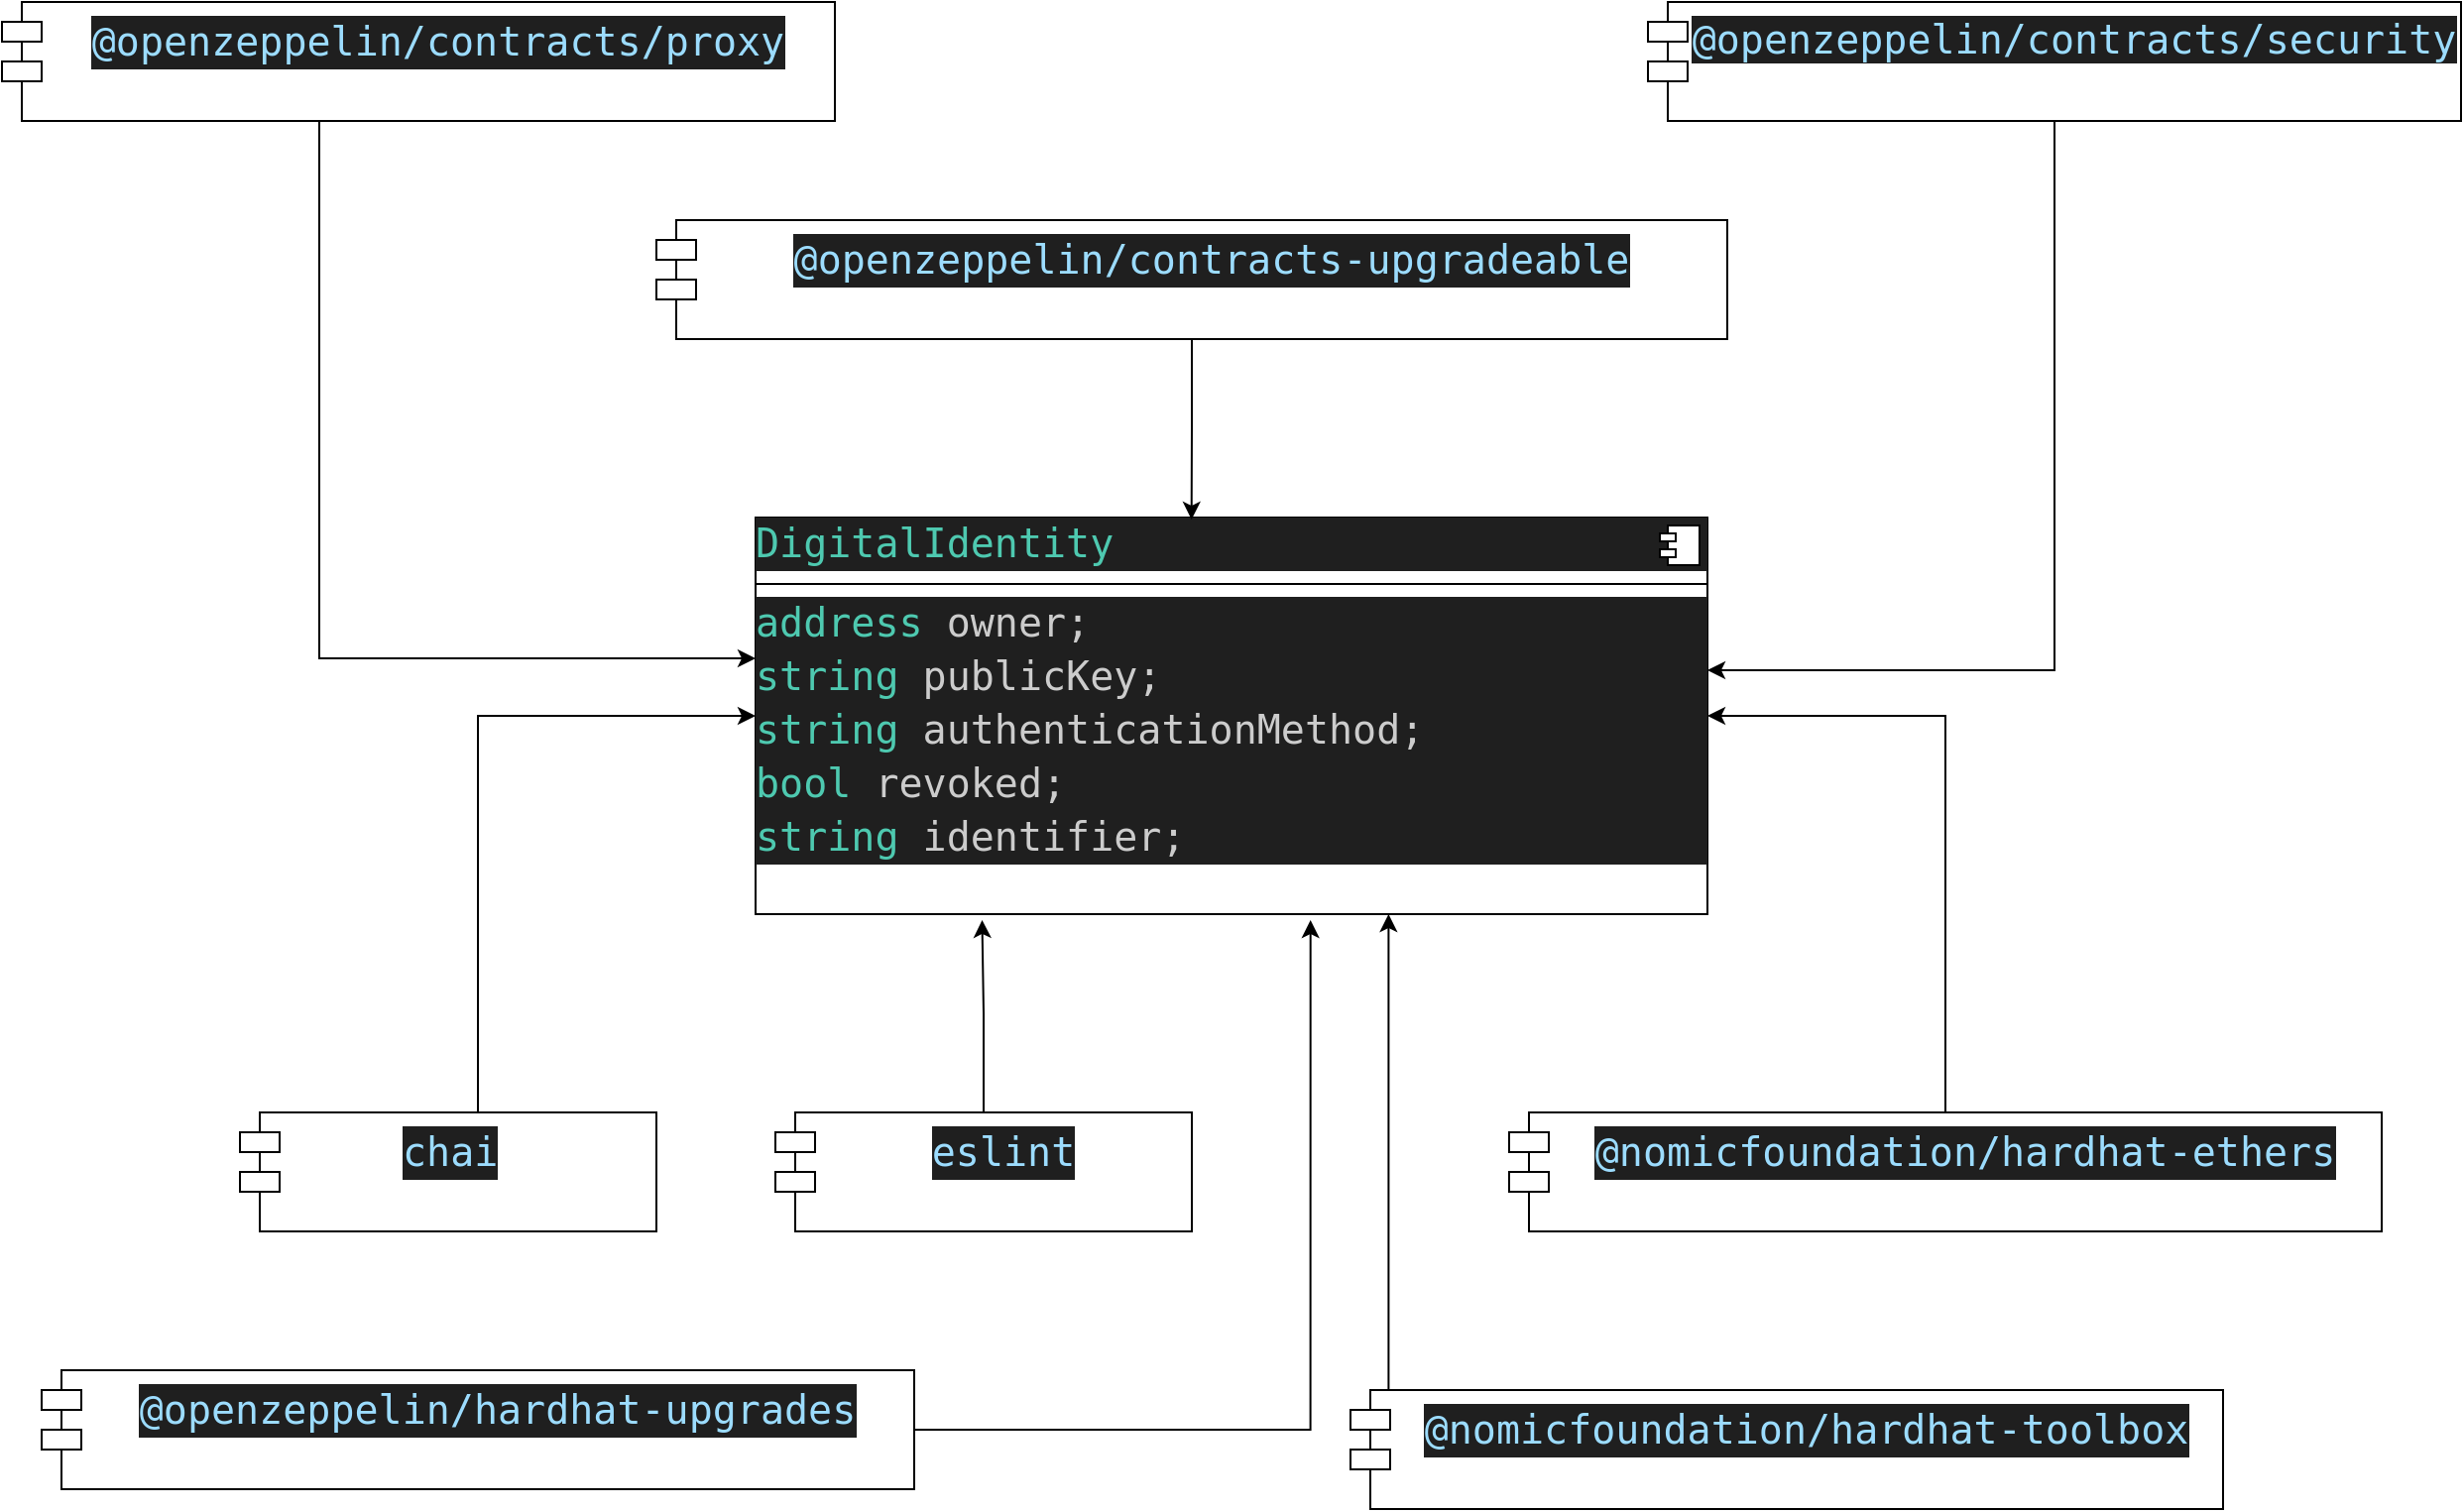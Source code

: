 <mxfile version="24.8.4" pages="2">
  <diagram name="Page-1" id="rN1usFw5A0tOMssHL1oh">
    <mxGraphModel dx="1364" dy="793" grid="1" gridSize="10" guides="1" tooltips="1" connect="1" arrows="1" fold="1" page="1" pageScale="1" pageWidth="850" pageHeight="1100" math="0" shadow="0">
      <root>
        <mxCell id="0" />
        <mxCell id="1" parent="0" />
        <mxCell id="nD6LJxrzYYjDcoR9Uwut-1" value="&lt;div style=&quot;color: rgb(204, 204, 204); background-color: rgb(31, 31, 31); font-family: &amp;quot;Droid Sans Mono&amp;quot;, &amp;quot;monospace&amp;quot;, monospace; font-size: 20px; line-height: 27px; white-space: pre;&quot;&gt;&lt;span style=&quot;color: #4ec9b0;&quot;&gt;DigitalIdentity&lt;/span&gt;&lt;/div&gt;&lt;hr size=&quot;1&quot; style=&quot;border-style:solid;&quot;&gt;&lt;div style=&quot;color: rgb(204, 204, 204); background-color: rgb(31, 31, 31); font-family: &amp;quot;Droid Sans Mono&amp;quot;, &amp;quot;monospace&amp;quot;, monospace; font-size: 20px; line-height: 27px; white-space: pre;&quot;&gt;&lt;div&gt;&lt;span style=&quot;color: #4ec9b0;&quot;&gt;address&lt;/span&gt; owner;&lt;/div&gt;&lt;div&gt;&lt;span style=&quot;color: #4ec9b0;&quot;&gt;string&lt;/span&gt; publicKey;&lt;/div&gt;&lt;div&gt;&lt;span style=&quot;color: #4ec9b0;&quot;&gt;string&lt;/span&gt; authenticationMethod;&lt;/div&gt;&lt;div&gt;&lt;span style=&quot;color: #4ec9b0;&quot;&gt;bool&lt;/span&gt; revoked;&lt;/div&gt;&lt;div&gt;&lt;span style=&quot;color: #4ec9b0;&quot;&gt;string&lt;/span&gt; identifier;&lt;/div&gt;&lt;/div&gt;" style="align=left;overflow=fill;html=1;dropTarget=0;whiteSpace=wrap;" vertex="1" parent="1">
          <mxGeometry x="400" y="370" width="480" height="200" as="geometry" />
        </mxCell>
        <mxCell id="nD6LJxrzYYjDcoR9Uwut-2" value="" style="shape=component;jettyWidth=8;jettyHeight=4;" vertex="1" parent="nD6LJxrzYYjDcoR9Uwut-1">
          <mxGeometry x="1" width="20" height="20" relative="1" as="geometry">
            <mxPoint x="-24" y="4" as="offset" />
          </mxGeometry>
        </mxCell>
        <mxCell id="nD6LJxrzYYjDcoR9Uwut-3" value="&lt;div style=&quot;color: rgb(204, 204, 204); background-color: rgb(31, 31, 31); font-family: &amp;quot;Droid Sans Mono&amp;quot;, &amp;quot;monospace&amp;quot;, monospace; font-size: 20px; line-height: 27px; white-space: pre;&quot;&gt;&lt;span style=&quot;color: #9cdcfe;&quot;&gt;@openzeppelin/contracts/proxy&lt;/span&gt;&lt;/div&gt;" style="shape=module;align=left;spacingLeft=20;align=center;verticalAlign=top;whiteSpace=wrap;html=1;" vertex="1" parent="1">
          <mxGeometry x="20" y="110" width="420" height="60" as="geometry" />
        </mxCell>
        <mxCell id="nD6LJxrzYYjDcoR9Uwut-4" value="&lt;div style=&quot;color: rgb(204, 204, 204); background-color: rgb(31, 31, 31); font-family: &amp;quot;Droid Sans Mono&amp;quot;, &amp;quot;monospace&amp;quot;, monospace; font-size: 20px; line-height: 27px; white-space: pre;&quot;&gt;&lt;span style=&quot;color: #9cdcfe;&quot;&gt;@openzeppelin/contracts-upgradeable&lt;/span&gt;&lt;/div&gt;" style="shape=module;align=left;spacingLeft=20;align=center;verticalAlign=top;whiteSpace=wrap;html=1;" vertex="1" parent="1">
          <mxGeometry x="350" y="220" width="540" height="60" as="geometry" />
        </mxCell>
        <mxCell id="nD6LJxrzYYjDcoR9Uwut-5" value="&lt;span style=&quot;color: rgb(156, 220, 254); font-family: &amp;quot;Droid Sans Mono&amp;quot;, &amp;quot;monospace&amp;quot;, monospace; font-size: 20px; white-space: pre; background-color: rgb(31, 31, 31);&quot;&gt;@openzeppelin/contracts/security&lt;/span&gt;" style="shape=module;align=left;spacingLeft=20;align=center;verticalAlign=top;whiteSpace=wrap;html=1;" vertex="1" parent="1">
          <mxGeometry x="850" y="110" width="410" height="60" as="geometry" />
        </mxCell>
        <mxCell id="nD6LJxrzYYjDcoR9Uwut-16" style="edgeStyle=orthogonalEdgeStyle;rounded=0;orthogonalLoop=1;jettySize=auto;html=1;entryX=0;entryY=0.5;entryDx=0;entryDy=0;" edge="1" parent="1" source="nD6LJxrzYYjDcoR9Uwut-7" target="nD6LJxrzYYjDcoR9Uwut-1">
          <mxGeometry relative="1" as="geometry">
            <Array as="points">
              <mxPoint x="260" y="470" />
            </Array>
          </mxGeometry>
        </mxCell>
        <mxCell id="nD6LJxrzYYjDcoR9Uwut-7" value="" style="shape=module;align=left;spacingLeft=20;align=center;verticalAlign=top;whiteSpace=wrap;html=1;" vertex="1" parent="1">
          <mxGeometry x="140" y="670" width="210" height="60" as="geometry" />
        </mxCell>
        <mxCell id="nD6LJxrzYYjDcoR9Uwut-8" value="&lt;div style=&quot;color: rgb(204, 204, 204); background-color: rgb(31, 31, 31); font-family: &amp;quot;Droid Sans Mono&amp;quot;, &amp;quot;monospace&amp;quot;, monospace; font-size: 20px; line-height: 27px; white-space: pre;&quot;&gt;&lt;span style=&quot;color: #9cdcfe;&quot;&gt;eslint&lt;/span&gt;&lt;/div&gt;" style="shape=module;align=left;spacingLeft=20;align=center;verticalAlign=top;whiteSpace=wrap;html=1;" vertex="1" parent="1">
          <mxGeometry x="410" y="670" width="210" height="60" as="geometry" />
        </mxCell>
        <mxCell id="nD6LJxrzYYjDcoR9Uwut-13" style="edgeStyle=orthogonalEdgeStyle;rounded=0;orthogonalLoop=1;jettySize=auto;html=1;entryX=1;entryY=0.5;entryDx=0;entryDy=0;" edge="1" parent="1" source="nD6LJxrzYYjDcoR9Uwut-9" target="nD6LJxrzYYjDcoR9Uwut-1">
          <mxGeometry relative="1" as="geometry" />
        </mxCell>
        <mxCell id="nD6LJxrzYYjDcoR9Uwut-9" value="&lt;div style=&quot;color: rgb(204, 204, 204); background-color: rgb(31, 31, 31); font-family: &amp;quot;Droid Sans Mono&amp;quot;, &amp;quot;monospace&amp;quot;, monospace; font-size: 20px; line-height: 27px; white-space: pre;&quot;&gt;&lt;span style=&quot;color: #9cdcfe;&quot;&gt;@nomicfoundation/hardhat-ethers&lt;/span&gt;&lt;/div&gt;" style="shape=module;align=left;spacingLeft=20;align=center;verticalAlign=top;whiteSpace=wrap;html=1;" vertex="1" parent="1">
          <mxGeometry x="780" y="670" width="440" height="60" as="geometry" />
        </mxCell>
        <mxCell id="nD6LJxrzYYjDcoR9Uwut-10" value="&lt;div style=&quot;color: #cccccc;background-color: #1f1f1f;font-family: &#39;Droid Sans Mono&#39;, &#39;monospace&#39;, monospace;font-weight: normal;font-size: 20px;line-height: 27px;white-space: pre;&quot;&gt;&lt;div&gt;&lt;span style=&quot;color: #9cdcfe;&quot;&gt;chai&lt;/span&gt;&lt;/div&gt;&lt;/div&gt;" style="text;whiteSpace=wrap;html=1;" vertex="1" parent="1">
          <mxGeometry x="220" y="670" width="80" height="50" as="geometry" />
        </mxCell>
        <mxCell id="nD6LJxrzYYjDcoR9Uwut-11" value="&lt;div style=&quot;color: rgb(204, 204, 204); background-color: rgb(31, 31, 31); font-family: &amp;quot;Droid Sans Mono&amp;quot;, &amp;quot;monospace&amp;quot;, monospace; font-size: 20px; line-height: 27px; white-space: pre;&quot;&gt;&lt;div style=&quot;line-height: 27px;&quot;&gt;&lt;span style=&quot;color: #9cdcfe;&quot;&gt;@nomicfoundation/hardhat-toolbox&lt;/span&gt;&lt;/div&gt;&lt;/div&gt;" style="shape=module;align=left;spacingLeft=20;align=center;verticalAlign=top;whiteSpace=wrap;html=1;" vertex="1" parent="1">
          <mxGeometry x="700" y="810" width="440" height="60" as="geometry" />
        </mxCell>
        <mxCell id="nD6LJxrzYYjDcoR9Uwut-14" style="edgeStyle=orthogonalEdgeStyle;rounded=0;orthogonalLoop=1;jettySize=auto;html=1;entryX=0.238;entryY=1.015;entryDx=0;entryDy=0;entryPerimeter=0;" edge="1" parent="1" source="nD6LJxrzYYjDcoR9Uwut-8" target="nD6LJxrzYYjDcoR9Uwut-1">
          <mxGeometry relative="1" as="geometry" />
        </mxCell>
        <mxCell id="nD6LJxrzYYjDcoR9Uwut-15" style="edgeStyle=orthogonalEdgeStyle;rounded=0;orthogonalLoop=1;jettySize=auto;html=1;entryX=0.665;entryY=1;entryDx=0;entryDy=0;entryPerimeter=0;" edge="1" parent="1" source="nD6LJxrzYYjDcoR9Uwut-11" target="nD6LJxrzYYjDcoR9Uwut-1">
          <mxGeometry relative="1" as="geometry">
            <Array as="points">
              <mxPoint x="720" y="690" />
            </Array>
          </mxGeometry>
        </mxCell>
        <mxCell id="nD6LJxrzYYjDcoR9Uwut-17" style="edgeStyle=orthogonalEdgeStyle;rounded=0;orthogonalLoop=1;jettySize=auto;html=1;entryX=0;entryY=0.355;entryDx=0;entryDy=0;entryPerimeter=0;" edge="1" parent="1" source="nD6LJxrzYYjDcoR9Uwut-3" target="nD6LJxrzYYjDcoR9Uwut-1">
          <mxGeometry relative="1" as="geometry">
            <Array as="points">
              <mxPoint x="180" y="441" />
            </Array>
          </mxGeometry>
        </mxCell>
        <mxCell id="nD6LJxrzYYjDcoR9Uwut-18" style="edgeStyle=orthogonalEdgeStyle;rounded=0;orthogonalLoop=1;jettySize=auto;html=1;entryX=0.458;entryY=0.005;entryDx=0;entryDy=0;entryPerimeter=0;" edge="1" parent="1" source="nD6LJxrzYYjDcoR9Uwut-4" target="nD6LJxrzYYjDcoR9Uwut-1">
          <mxGeometry relative="1" as="geometry" />
        </mxCell>
        <mxCell id="nD6LJxrzYYjDcoR9Uwut-19" value="&lt;div style=&quot;color: rgb(204, 204, 204); background-color: rgb(31, 31, 31); font-family: &amp;quot;Droid Sans Mono&amp;quot;, &amp;quot;monospace&amp;quot;, monospace; font-size: 20px; line-height: 27px; white-space: pre;&quot;&gt;&lt;div style=&quot;line-height: 27px;&quot;&gt;&lt;div style=&quot;line-height: 27px;&quot;&gt;&lt;span style=&quot;color: #9cdcfe;&quot;&gt;@openzeppelin/hardhat-upgrades&lt;/span&gt;&lt;/div&gt;&lt;/div&gt;&lt;/div&gt;" style="shape=module;align=left;spacingLeft=20;align=center;verticalAlign=top;whiteSpace=wrap;html=1;" vertex="1" parent="1">
          <mxGeometry x="40" y="800" width="440" height="60" as="geometry" />
        </mxCell>
        <mxCell id="nD6LJxrzYYjDcoR9Uwut-21" style="edgeStyle=orthogonalEdgeStyle;rounded=0;orthogonalLoop=1;jettySize=auto;html=1;entryX=0.583;entryY=1.015;entryDx=0;entryDy=0;entryPerimeter=0;" edge="1" parent="1" source="nD6LJxrzYYjDcoR9Uwut-19" target="nD6LJxrzYYjDcoR9Uwut-1">
          <mxGeometry relative="1" as="geometry">
            <Array as="points">
              <mxPoint x="680" y="830" />
            </Array>
          </mxGeometry>
        </mxCell>
        <mxCell id="nD6LJxrzYYjDcoR9Uwut-24" style="edgeStyle=orthogonalEdgeStyle;rounded=0;orthogonalLoop=1;jettySize=auto;html=1;entryX=1;entryY=0.385;entryDx=0;entryDy=0;entryPerimeter=0;" edge="1" parent="1" source="nD6LJxrzYYjDcoR9Uwut-5" target="nD6LJxrzYYjDcoR9Uwut-1">
          <mxGeometry relative="1" as="geometry" />
        </mxCell>
      </root>
    </mxGraphModel>
  </diagram>
  <diagram id="LMyeWxcQzf8CQsykWqeU" name="Page-2">
    <mxGraphModel dx="2214" dy="793" grid="1" gridSize="10" guides="1" tooltips="1" connect="1" arrows="1" fold="1" page="1" pageScale="1" pageWidth="850" pageHeight="1100" math="0" shadow="0">
      <root>
        <mxCell id="0" />
        <mxCell id="1" parent="0" />
        <mxCell id="w_qziDDUWCfS22sy9Q3r-43" value="&lt;div style=&quot;color: rgb(204, 204, 204); background-color: rgb(31, 31, 31); font-family: &amp;quot;Droid Sans Mono&amp;quot;, &amp;quot;monospace&amp;quot;, monospace; font-size: 20px; line-height: 27px; white-space: pre;&quot;&gt;&lt;span style=&quot;color: #9cdcfe;&quot;&gt;moonbaseAlpha&lt;/span&gt;&lt;/div&gt;" style="verticalAlign=top;align=left;spacingTop=8;spacingLeft=2;spacingRight=12;shape=cube;size=10;direction=south;fontStyle=4;html=1;whiteSpace=wrap;" vertex="1" parent="1">
          <mxGeometry x="-160" y="160" width="1260" height="540" as="geometry" />
        </mxCell>
        <mxCell id="w_qziDDUWCfS22sy9Q3r-1" value="&lt;b&gt;&lt;font style=&quot;font-size: 24px;&quot;&gt;Transparent Proxy&lt;/font&gt;&lt;/b&gt;" style="shape=module;align=left;spacingLeft=20;align=center;verticalAlign=top;whiteSpace=wrap;html=1;" vertex="1" parent="1">
          <mxGeometry x="290" y="270" width="320" height="240" as="geometry" />
        </mxCell>
        <mxCell id="w_qziDDUWCfS22sy9Q3r-4" value="&lt;b style=&quot;font-size: 18px;&quot;&gt;Proxy Admin&lt;/b&gt;" style="html=1;dropTarget=0;whiteSpace=wrap;" vertex="1" parent="1">
          <mxGeometry x="-10" y="270" width="180" height="90" as="geometry" />
        </mxCell>
        <mxCell id="w_qziDDUWCfS22sy9Q3r-5" value="" style="shape=module;jettyWidth=8;jettyHeight=4;" vertex="1" parent="w_qziDDUWCfS22sy9Q3r-4">
          <mxGeometry x="1" width="20" height="20" relative="1" as="geometry">
            <mxPoint x="-27" y="7" as="offset" />
          </mxGeometry>
        </mxCell>
        <mxCell id="w_qziDDUWCfS22sy9Q3r-6" value="&lt;b&gt;&lt;font style=&quot;font-size: 18px;&quot;&gt;Digital Identity&lt;/font&gt;&lt;/b&gt;" style="html=1;dropTarget=0;whiteSpace=wrap;" vertex="1" parent="1">
          <mxGeometry x="710" y="420" width="180" height="90" as="geometry" />
        </mxCell>
        <mxCell id="w_qziDDUWCfS22sy9Q3r-7" value="" style="shape=module;jettyWidth=8;jettyHeight=4;" vertex="1" parent="w_qziDDUWCfS22sy9Q3r-6">
          <mxGeometry x="1" width="20" height="20" relative="1" as="geometry">
            <mxPoint x="-27" y="7" as="offset" />
          </mxGeometry>
        </mxCell>
        <mxCell id="w_qziDDUWCfS22sy9Q3r-8" value="&lt;font style=&quot;font-size: 18px;&quot;&gt;Update Admin&lt;/font&gt;&lt;div&gt;&lt;font size=&quot;3&quot;&gt;Update Implementation&lt;/font&gt;&lt;/div&gt;" style="html=1;whiteSpace=wrap;" vertex="1" parent="1">
          <mxGeometry x="340" y="330" width="230" height="70" as="geometry" />
        </mxCell>
        <mxCell id="w_qziDDUWCfS22sy9Q3r-9" value="&lt;font style=&quot;font-size: 24px;&quot;&gt;fallback&lt;/font&gt;" style="html=1;whiteSpace=wrap;" vertex="1" parent="1">
          <mxGeometry x="340" y="424" width="230" height="70" as="geometry" />
        </mxCell>
        <mxCell id="w_qziDDUWCfS22sy9Q3r-15" value="" style="shape=image;verticalLabelPosition=bottom;labelBackgroundColor=default;verticalAlign=top;aspect=fixed;imageAspect=0;image=https://cdn.iconscout.com/icon/free/png-256/metamask-2728406-2261817.png;" vertex="1" parent="1">
          <mxGeometry x="30" y="398" width="100" height="100" as="geometry" />
        </mxCell>
        <mxCell id="w_qziDDUWCfS22sy9Q3r-21" style="edgeStyle=orthogonalEdgeStyle;rounded=0;orthogonalLoop=1;jettySize=auto;html=1;entryX=0.013;entryY=0.414;entryDx=0;entryDy=0;entryPerimeter=0;" edge="1" parent="1" source="w_qziDDUWCfS22sy9Q3r-4" target="w_qziDDUWCfS22sy9Q3r-8">
          <mxGeometry relative="1" as="geometry" />
        </mxCell>
        <mxCell id="w_qziDDUWCfS22sy9Q3r-22" style="edgeStyle=orthogonalEdgeStyle;rounded=0;orthogonalLoop=1;jettySize=auto;html=1;entryX=0.013;entryY=0.357;entryDx=0;entryDy=0;entryPerimeter=0;" edge="1" parent="1" target="w_qziDDUWCfS22sy9Q3r-9">
          <mxGeometry relative="1" as="geometry">
            <mxPoint x="130" y="448.99" as="sourcePoint" />
          </mxGeometry>
        </mxCell>
        <mxCell id="w_qziDDUWCfS22sy9Q3r-23" value="&lt;b&gt;&lt;font style=&quot;font-size: 18px;&quot;&gt;Digital Identity&lt;/font&gt;&lt;/b&gt;" style="html=1;dropTarget=0;whiteSpace=wrap;" vertex="1" parent="1">
          <mxGeometry x="720" y="430" width="180" height="90" as="geometry" />
        </mxCell>
        <mxCell id="w_qziDDUWCfS22sy9Q3r-24" value="" style="shape=module;jettyWidth=8;jettyHeight=4;" vertex="1" parent="w_qziDDUWCfS22sy9Q3r-23">
          <mxGeometry x="1" width="20" height="20" relative="1" as="geometry">
            <mxPoint x="-27" y="7" as="offset" />
          </mxGeometry>
        </mxCell>
        <mxCell id="w_qziDDUWCfS22sy9Q3r-25" value="&lt;b&gt;&lt;font style=&quot;font-size: 18px;&quot;&gt;Digital Identity&lt;/font&gt;&lt;/b&gt;" style="html=1;dropTarget=0;whiteSpace=wrap;" vertex="1" parent="1">
          <mxGeometry x="730" y="440" width="180" height="90" as="geometry" />
        </mxCell>
        <mxCell id="w_qziDDUWCfS22sy9Q3r-26" value="" style="shape=module;jettyWidth=8;jettyHeight=4;" vertex="1" parent="w_qziDDUWCfS22sy9Q3r-25">
          <mxGeometry x="1" width="20" height="20" relative="1" as="geometry">
            <mxPoint x="-27" y="7" as="offset" />
          </mxGeometry>
        </mxCell>
        <mxCell id="w_qziDDUWCfS22sy9Q3r-27" value="&lt;b&gt;&lt;font style=&quot;font-size: 18px;&quot;&gt;Digital Identity&lt;/font&gt;&lt;/b&gt;" style="html=1;dropTarget=0;whiteSpace=wrap;" vertex="1" parent="1">
          <mxGeometry x="740" y="450" width="180" height="90" as="geometry" />
        </mxCell>
        <mxCell id="w_qziDDUWCfS22sy9Q3r-28" value="" style="shape=module;jettyWidth=8;jettyHeight=4;" vertex="1" parent="w_qziDDUWCfS22sy9Q3r-27">
          <mxGeometry x="1" width="20" height="20" relative="1" as="geometry">
            <mxPoint x="-27" y="7" as="offset" />
          </mxGeometry>
        </mxCell>
        <mxCell id="w_qziDDUWCfS22sy9Q3r-29" value="&lt;b&gt;&lt;font style=&quot;font-size: 18px;&quot;&gt;Digital Identity&lt;/font&gt;&lt;/b&gt;" style="html=1;dropTarget=0;whiteSpace=wrap;" vertex="1" parent="1">
          <mxGeometry x="750" y="460" width="180" height="90" as="geometry" />
        </mxCell>
        <mxCell id="w_qziDDUWCfS22sy9Q3r-30" value="" style="shape=module;jettyWidth=8;jettyHeight=4;" vertex="1" parent="w_qziDDUWCfS22sy9Q3r-29">
          <mxGeometry x="1" width="20" height="20" relative="1" as="geometry">
            <mxPoint x="-27" y="7" as="offset" />
          </mxGeometry>
        </mxCell>
        <mxCell id="w_qziDDUWCfS22sy9Q3r-31" value="&lt;b&gt;&lt;font style=&quot;font-size: 18px;&quot;&gt;Digital Identity&lt;/font&gt;&lt;/b&gt;" style="html=1;dropTarget=0;whiteSpace=wrap;" vertex="1" parent="1">
          <mxGeometry x="760" y="470" width="180" height="90" as="geometry" />
        </mxCell>
        <mxCell id="w_qziDDUWCfS22sy9Q3r-32" value="" style="shape=module;jettyWidth=8;jettyHeight=4;" vertex="1" parent="w_qziDDUWCfS22sy9Q3r-31">
          <mxGeometry x="1" width="20" height="20" relative="1" as="geometry">
            <mxPoint x="-27" y="7" as="offset" />
          </mxGeometry>
        </mxCell>
        <mxCell id="w_qziDDUWCfS22sy9Q3r-33" value="&lt;b&gt;&lt;font style=&quot;font-size: 18px;&quot;&gt;Digital Identity&lt;/font&gt;&lt;/b&gt;" style="html=1;dropTarget=0;whiteSpace=wrap;" vertex="1" parent="1">
          <mxGeometry x="770" y="480" width="180" height="90" as="geometry" />
        </mxCell>
        <mxCell id="w_qziDDUWCfS22sy9Q3r-34" value="" style="shape=module;jettyWidth=8;jettyHeight=4;" vertex="1" parent="w_qziDDUWCfS22sy9Q3r-33">
          <mxGeometry x="1" width="20" height="20" relative="1" as="geometry">
            <mxPoint x="-27" y="7" as="offset" />
          </mxGeometry>
        </mxCell>
        <mxCell id="w_qziDDUWCfS22sy9Q3r-35" value="&lt;b&gt;&lt;font style=&quot;font-size: 18px;&quot;&gt;Digital Identity&lt;/font&gt;&lt;/b&gt;" style="html=1;dropTarget=0;whiteSpace=wrap;" vertex="1" parent="1">
          <mxGeometry x="780" y="490" width="180" height="90" as="geometry" />
        </mxCell>
        <mxCell id="w_qziDDUWCfS22sy9Q3r-36" value="" style="shape=module;jettyWidth=8;jettyHeight=4;" vertex="1" parent="w_qziDDUWCfS22sy9Q3r-35">
          <mxGeometry x="1" width="20" height="20" relative="1" as="geometry">
            <mxPoint x="-27" y="7" as="offset" />
          </mxGeometry>
        </mxCell>
        <mxCell id="w_qziDDUWCfS22sy9Q3r-38" value="0x5cB2004364Af4D01F918c5e7BbbF8eAC873Acda1" style="text;align=center;fontStyle=1;verticalAlign=middle;spacingLeft=3;spacingRight=3;strokeColor=none;rotatable=0;points=[[0,0.5],[1,0.5]];portConstraint=eastwest;html=1;" vertex="1" parent="1">
          <mxGeometry x="40" y="502" width="80" height="26" as="geometry" />
        </mxCell>
        <mxCell id="w_qziDDUWCfS22sy9Q3r-40" value="0x0EE52333a23C12CCea882E153B8486545903F72B" style="text;align=center;fontStyle=1;verticalAlign=middle;spacingLeft=3;spacingRight=3;strokeColor=none;rotatable=0;points=[[0,0.5],[1,0.5]];portConstraint=eastwest;html=1;" vertex="1" parent="1">
          <mxGeometry x="830" y="590" width="80" height="26" as="geometry" />
        </mxCell>
        <mxCell id="w_qziDDUWCfS22sy9Q3r-41" value="0x88193f0BD79391C4dA00fC58Da486c5824018144" style="text;align=center;fontStyle=1;verticalAlign=middle;spacingLeft=3;spacingRight=3;strokeColor=none;rotatable=0;points=[[0,0.5],[1,0.5]];portConstraint=eastwest;html=1;" vertex="1" parent="1">
          <mxGeometry x="420" y="520" width="80" height="26" as="geometry" />
        </mxCell>
        <mxCell id="w_qziDDUWCfS22sy9Q3r-42" value="0x5cB2004364Af4D01F918c5e7BbbF8eAC873Acda1" style="text;align=center;fontStyle=1;verticalAlign=middle;spacingLeft=3;spacingRight=3;strokeColor=none;rotatable=0;points=[[0,0.5],[1,0.5]];portConstraint=eastwest;html=1;" vertex="1" parent="1">
          <mxGeometry x="50" y="364" width="80" height="26" as="geometry" />
        </mxCell>
        <mxCell id="w_qziDDUWCfS22sy9Q3r-10" style="edgeStyle=orthogonalEdgeStyle;rounded=0;orthogonalLoop=1;jettySize=auto;html=1;entryX=0;entryY=0.5;entryDx=0;entryDy=0;" edge="1" parent="1" source="w_qziDDUWCfS22sy9Q3r-9" target="w_qziDDUWCfS22sy9Q3r-35">
          <mxGeometry relative="1" as="geometry" />
        </mxCell>
      </root>
    </mxGraphModel>
  </diagram>
</mxfile>
